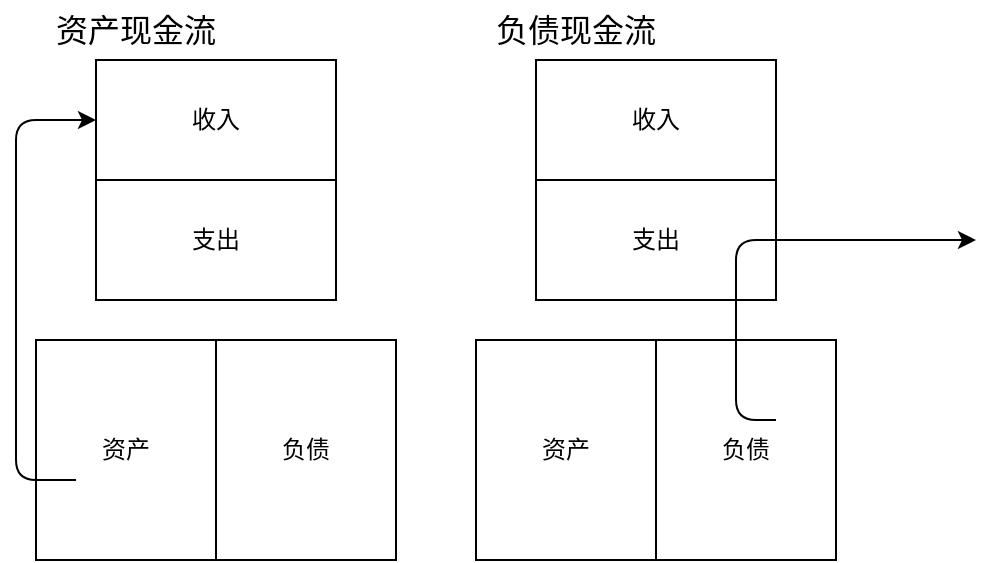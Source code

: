 <mxfile>
    <diagram id="WSuag3Nzvx3K_yQb7ZEY" name="第 1 页">
        <mxGraphModel dx="629" dy="652" grid="0" gridSize="10" guides="1" tooltips="1" connect="1" arrows="1" fold="1" page="1" pageScale="1" pageWidth="827" pageHeight="1169" math="0" shadow="0">
            <root>
                <mxCell id="0"/>
                <mxCell id="1" parent="0"/>
                <mxCell id="2" value="收入" style="rounded=0;whiteSpace=wrap;html=1;" vertex="1" parent="1">
                    <mxGeometry x="80" y="100" width="120" height="60" as="geometry"/>
                </mxCell>
                <mxCell id="3" value="支出" style="rounded=0;whiteSpace=wrap;html=1;" vertex="1" parent="1">
                    <mxGeometry x="80" y="160" width="120" height="60" as="geometry"/>
                </mxCell>
                <mxCell id="4" value="资产" style="rounded=0;whiteSpace=wrap;html=1;" vertex="1" parent="1">
                    <mxGeometry x="50" y="240" width="90" height="110" as="geometry"/>
                </mxCell>
                <mxCell id="5" value="负债" style="rounded=0;whiteSpace=wrap;html=1;" vertex="1" parent="1">
                    <mxGeometry x="140" y="240" width="90" height="110" as="geometry"/>
                </mxCell>
                <mxCell id="6" value="&lt;font style=&quot;font-size: 16px&quot;&gt;资产现金流&lt;/font&gt;" style="text;html=1;strokeColor=none;fillColor=none;align=center;verticalAlign=middle;whiteSpace=wrap;rounded=0;" vertex="1" parent="1">
                    <mxGeometry x="50" y="70" width="100" height="30" as="geometry"/>
                </mxCell>
                <mxCell id="7" value="收入" style="rounded=0;whiteSpace=wrap;html=1;" vertex="1" parent="1">
                    <mxGeometry x="300" y="100" width="120" height="60" as="geometry"/>
                </mxCell>
                <mxCell id="8" value="支出" style="rounded=0;whiteSpace=wrap;html=1;" vertex="1" parent="1">
                    <mxGeometry x="300" y="160" width="120" height="60" as="geometry"/>
                </mxCell>
                <mxCell id="9" value="资产" style="rounded=0;whiteSpace=wrap;html=1;" vertex="1" parent="1">
                    <mxGeometry x="270" y="240" width="90" height="110" as="geometry"/>
                </mxCell>
                <mxCell id="10" value="负债" style="rounded=0;whiteSpace=wrap;html=1;" vertex="1" parent="1">
                    <mxGeometry x="360" y="240" width="90" height="110" as="geometry"/>
                </mxCell>
                <mxCell id="11" value="&lt;font style=&quot;font-size: 16px&quot;&gt;负债现金流&lt;/font&gt;" style="text;html=1;strokeColor=none;fillColor=none;align=center;verticalAlign=middle;whiteSpace=wrap;rounded=0;" vertex="1" parent="1">
                    <mxGeometry x="270" y="70" width="100" height="30" as="geometry"/>
                </mxCell>
                <mxCell id="13" value="" style="edgeStyle=elbowEdgeStyle;elbow=horizontal;endArrow=classic;html=1;" edge="1" parent="1" target="2">
                    <mxGeometry width="50" height="50" relative="1" as="geometry">
                        <mxPoint x="70" y="310" as="sourcePoint"/>
                        <mxPoint x="110" y="250" as="targetPoint"/>
                        <Array as="points">
                            <mxPoint x="40" y="220"/>
                        </Array>
                    </mxGeometry>
                </mxCell>
                <mxCell id="14" value="" style="edgeStyle=segmentEdgeStyle;endArrow=classic;html=1;" edge="1" parent="1">
                    <mxGeometry width="50" height="50" relative="1" as="geometry">
                        <mxPoint x="420" y="280" as="sourcePoint"/>
                        <mxPoint x="520" y="190" as="targetPoint"/>
                        <Array as="points">
                            <mxPoint x="400" y="280"/>
                            <mxPoint x="400" y="190"/>
                        </Array>
                    </mxGeometry>
                </mxCell>
            </root>
        </mxGraphModel>
    </diagram>
</mxfile>